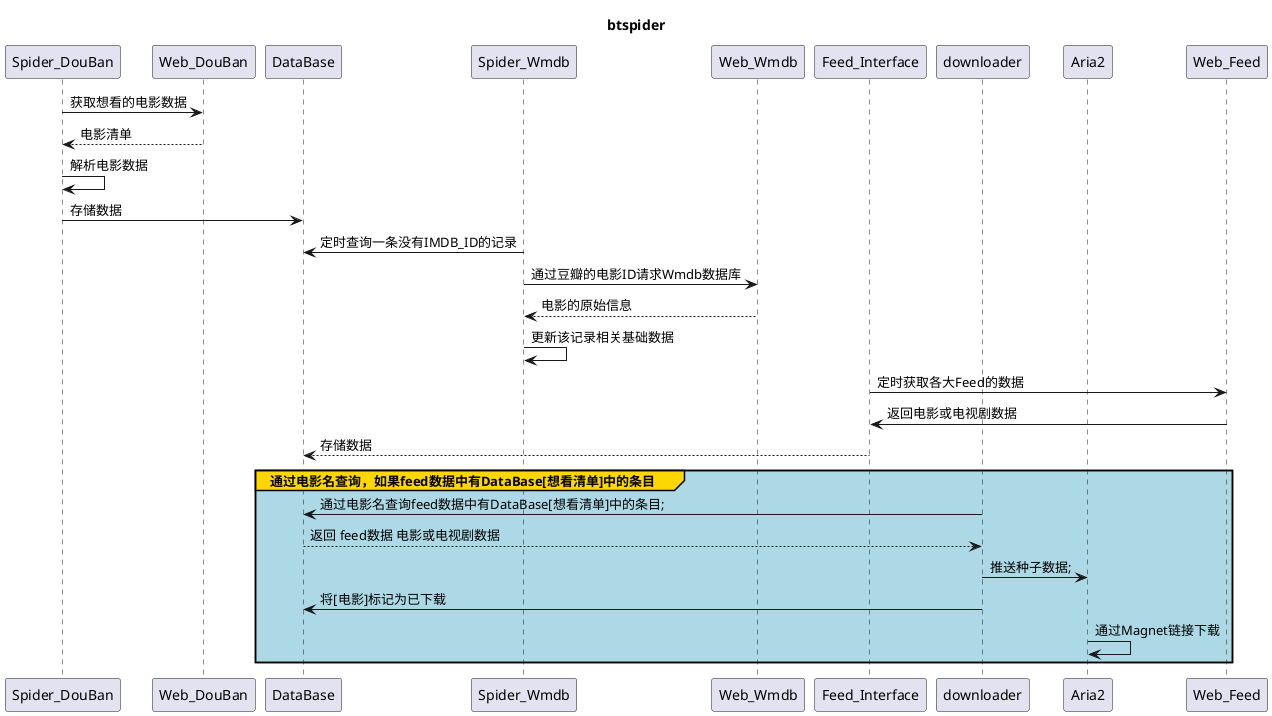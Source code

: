 @startuml
title btspider

participant Spider_DouBan
participant Web_DouBan
participant DataBase
participant Spider_Wmdb
participant Web_Wmdb
participant Feed_Interface
participant downloader
participant Aria2

Spider_DouBan -> Web_DouBan: 获取想看的电影数据
Web_DouBan --> Spider_DouBan: 电影清单
Spider_DouBan -> Spider_DouBan: 解析电影数据
Spider_DouBan -> DataBase: 存储数据
Spider_Wmdb -> DataBase: 定时查询一条没有IMDB_ID的记录
Spider_Wmdb -> Web_Wmdb: 通过豆瓣的电影ID请求Wmdb数据库
Web_Wmdb --> Spider_Wmdb: 电影的原始信息
Spider_Wmdb -> Spider_Wmdb: 更新该记录相关基础数据
Feed_Interface -> Web_Feed: 定时获取各大Feed的数据
Web_Feed -> Feed_Interface: 返回电影或电视剧数据
Feed_Interface --> DataBase: 存储数据
group#Gold #LightBlue 通过电影名查询，如果feed数据中有DataBase[想看清单]中的条目
    downloader -> DataBase: 通过电影名查询feed数据中有DataBase[想看清单]中的条目;
    DataBase-->downloader: 返回 feed数据 电影或电视剧数据
    downloader -> Aria2: 推送种子数据;
    downloader -> DataBase: 将[电影]标记为已下载
    Aria2 -> Aria2: 通过Magnet链接下载
end






@enduml
